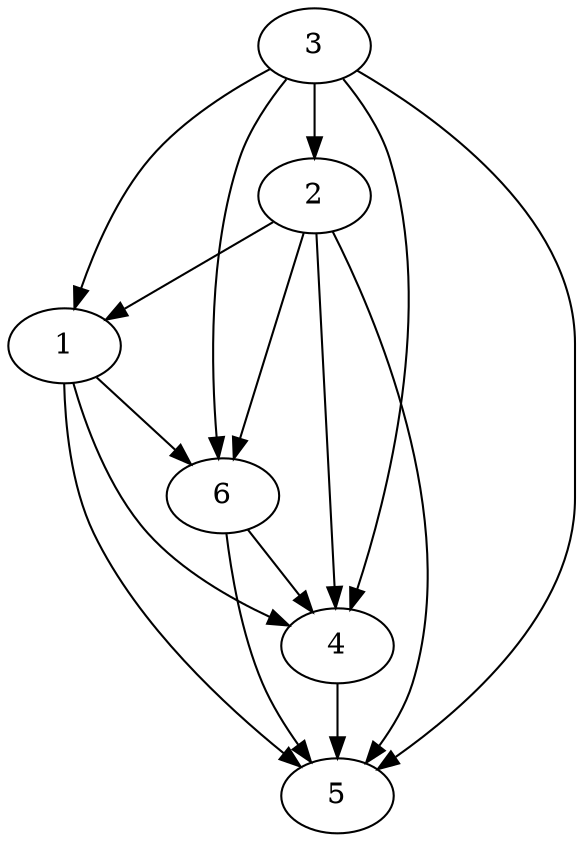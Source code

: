 digraph "output/lab1/matrix-5/graph.gv" {
	1
	2
	3
	4
	5
	6
	1 -> 4
	1 -> 5
	1 -> 6
	2 -> 1
	2 -> 4
	2 -> 5
	2 -> 6
	3 -> 1
	3 -> 2
	3 -> 4
	3 -> 5
	3 -> 6
	4 -> 5
	6 -> 4
	6 -> 5
}
